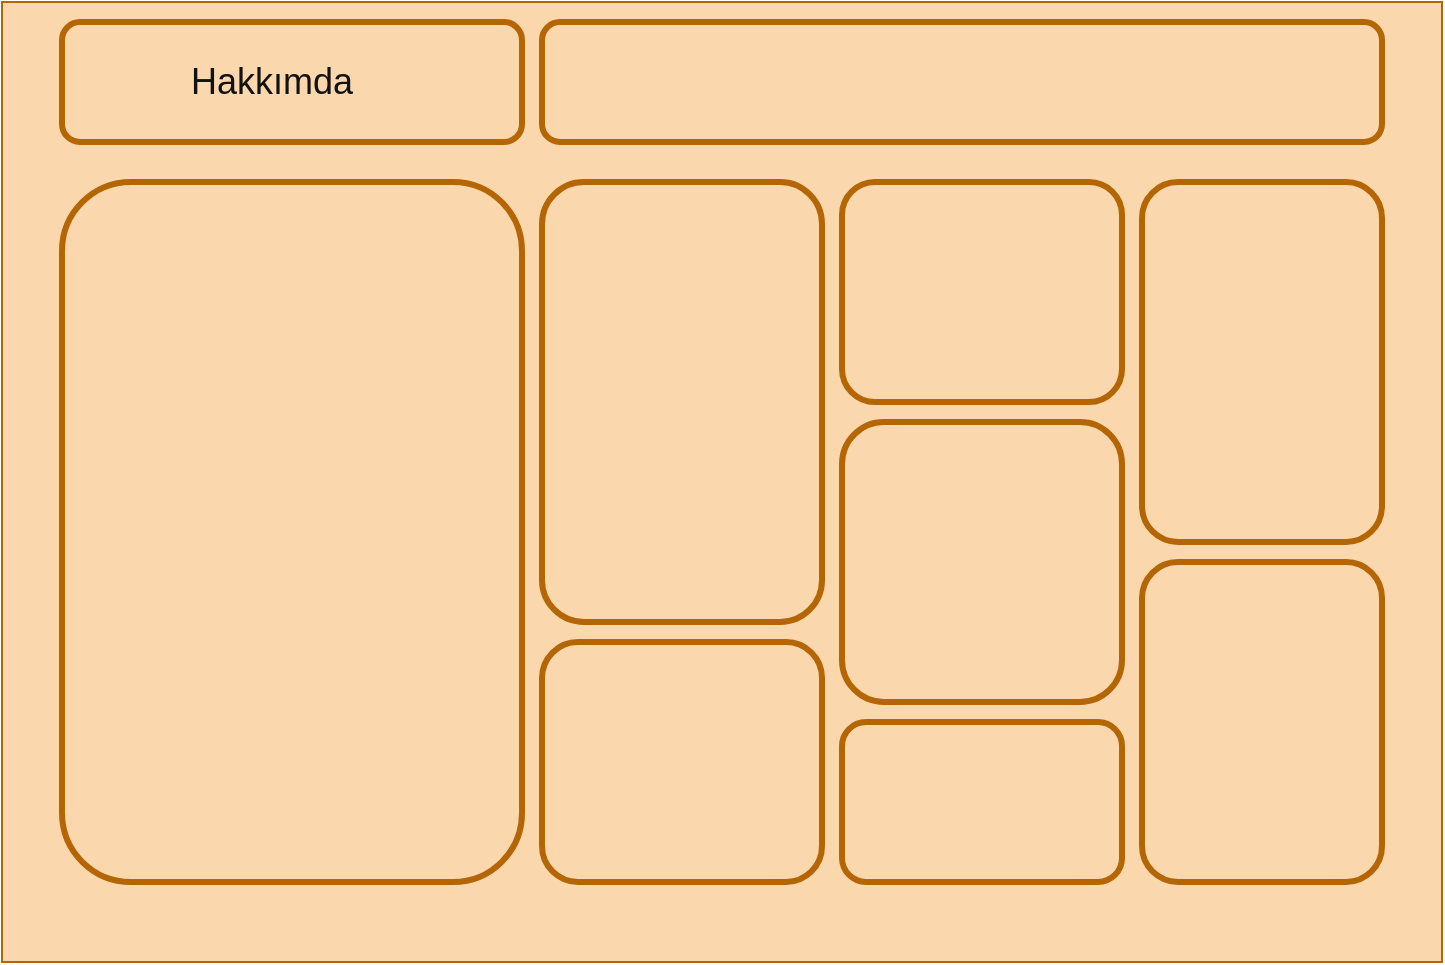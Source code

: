<mxfile>
    <diagram id="3nxS40y-VHfp81PSal24" name="Page-1">
        <mxGraphModel dx="1052" dy="787" grid="1" gridSize="10" guides="1" tooltips="1" connect="1" arrows="1" fold="1" page="1" pageScale="1" pageWidth="827" pageHeight="1169" math="0" shadow="0">
            <root>
                <mxCell id="0"/>
                <mxCell id="1" parent="0"/>
                <mxCell id="2" value="" style="rounded=0;whiteSpace=wrap;html=1;fillColor=#fad7ac;strokeColor=#b46504;" parent="1" vertex="1">
                    <mxGeometry x="40" y="20" width="720" height="480" as="geometry"/>
                </mxCell>
                <mxCell id="4" value="" style="rounded=1;whiteSpace=wrap;html=1;strokeWidth=3;strokeColor=#b46504;fillColor=#fad7ac;" parent="1" vertex="1">
                    <mxGeometry x="70" y="30" width="230" height="60" as="geometry"/>
                </mxCell>
                <mxCell id="5" value="&lt;font style=&quot;font-size: 18px&quot; color=&quot;#121212&quot;&gt;Hakkımda&lt;/font&gt;" style="text;html=1;align=center;verticalAlign=middle;whiteSpace=wrap;rounded=0;" vertex="1" parent="1">
                    <mxGeometry x="130" y="40" width="90" height="40" as="geometry"/>
                </mxCell>
                <mxCell id="7" value="" style="rounded=1;whiteSpace=wrap;html=1;strokeWidth=3;strokeColor=#b46504;fillColor=#fad7ac;" vertex="1" parent="1">
                    <mxGeometry x="310" y="30" width="420" height="60" as="geometry"/>
                </mxCell>
                <mxCell id="8" value="" style="rounded=1;whiteSpace=wrap;html=1;strokeWidth=3;strokeColor=#b46504;fillColor=#fad7ac;" vertex="1" parent="1">
                    <mxGeometry x="70" y="110" width="230" height="350" as="geometry"/>
                </mxCell>
                <mxCell id="10" value="" style="rounded=1;whiteSpace=wrap;html=1;strokeWidth=3;strokeColor=#b46504;fillColor=#fad7ac;" vertex="1" parent="1">
                    <mxGeometry x="310" y="110" width="140" height="220" as="geometry"/>
                </mxCell>
                <mxCell id="11" value="" style="rounded=1;whiteSpace=wrap;html=1;strokeWidth=3;strokeColor=#b46504;fillColor=#fad7ac;" vertex="1" parent="1">
                    <mxGeometry x="310" y="340" width="140" height="120" as="geometry"/>
                </mxCell>
                <mxCell id="12" value="" style="rounded=1;whiteSpace=wrap;html=1;strokeWidth=3;strokeColor=#b46504;fillColor=#fad7ac;" vertex="1" parent="1">
                    <mxGeometry x="460" y="110" width="140" height="110" as="geometry"/>
                </mxCell>
                <mxCell id="13" value="" style="rounded=1;whiteSpace=wrap;html=1;strokeWidth=3;strokeColor=#b46504;fillColor=#fad7ac;" vertex="1" parent="1">
                    <mxGeometry x="460" y="230" width="140" height="140" as="geometry"/>
                </mxCell>
                <mxCell id="14" value="" style="rounded=1;whiteSpace=wrap;html=1;strokeWidth=3;strokeColor=#b46504;fillColor=#fad7ac;" vertex="1" parent="1">
                    <mxGeometry x="610" y="110" width="120" height="180" as="geometry"/>
                </mxCell>
                <mxCell id="15" value="" style="rounded=1;whiteSpace=wrap;html=1;strokeWidth=3;strokeColor=#b46504;fillColor=#fad7ac;" vertex="1" parent="1">
                    <mxGeometry x="610" y="300" width="120" height="160" as="geometry"/>
                </mxCell>
                <mxCell id="16" value="" style="rounded=1;whiteSpace=wrap;html=1;strokeWidth=3;strokeColor=#b46504;fillColor=#fad7ac;" vertex="1" parent="1">
                    <mxGeometry x="460" y="380" width="140" height="80" as="geometry"/>
                </mxCell>
            </root>
        </mxGraphModel>
    </diagram>
</mxfile>
